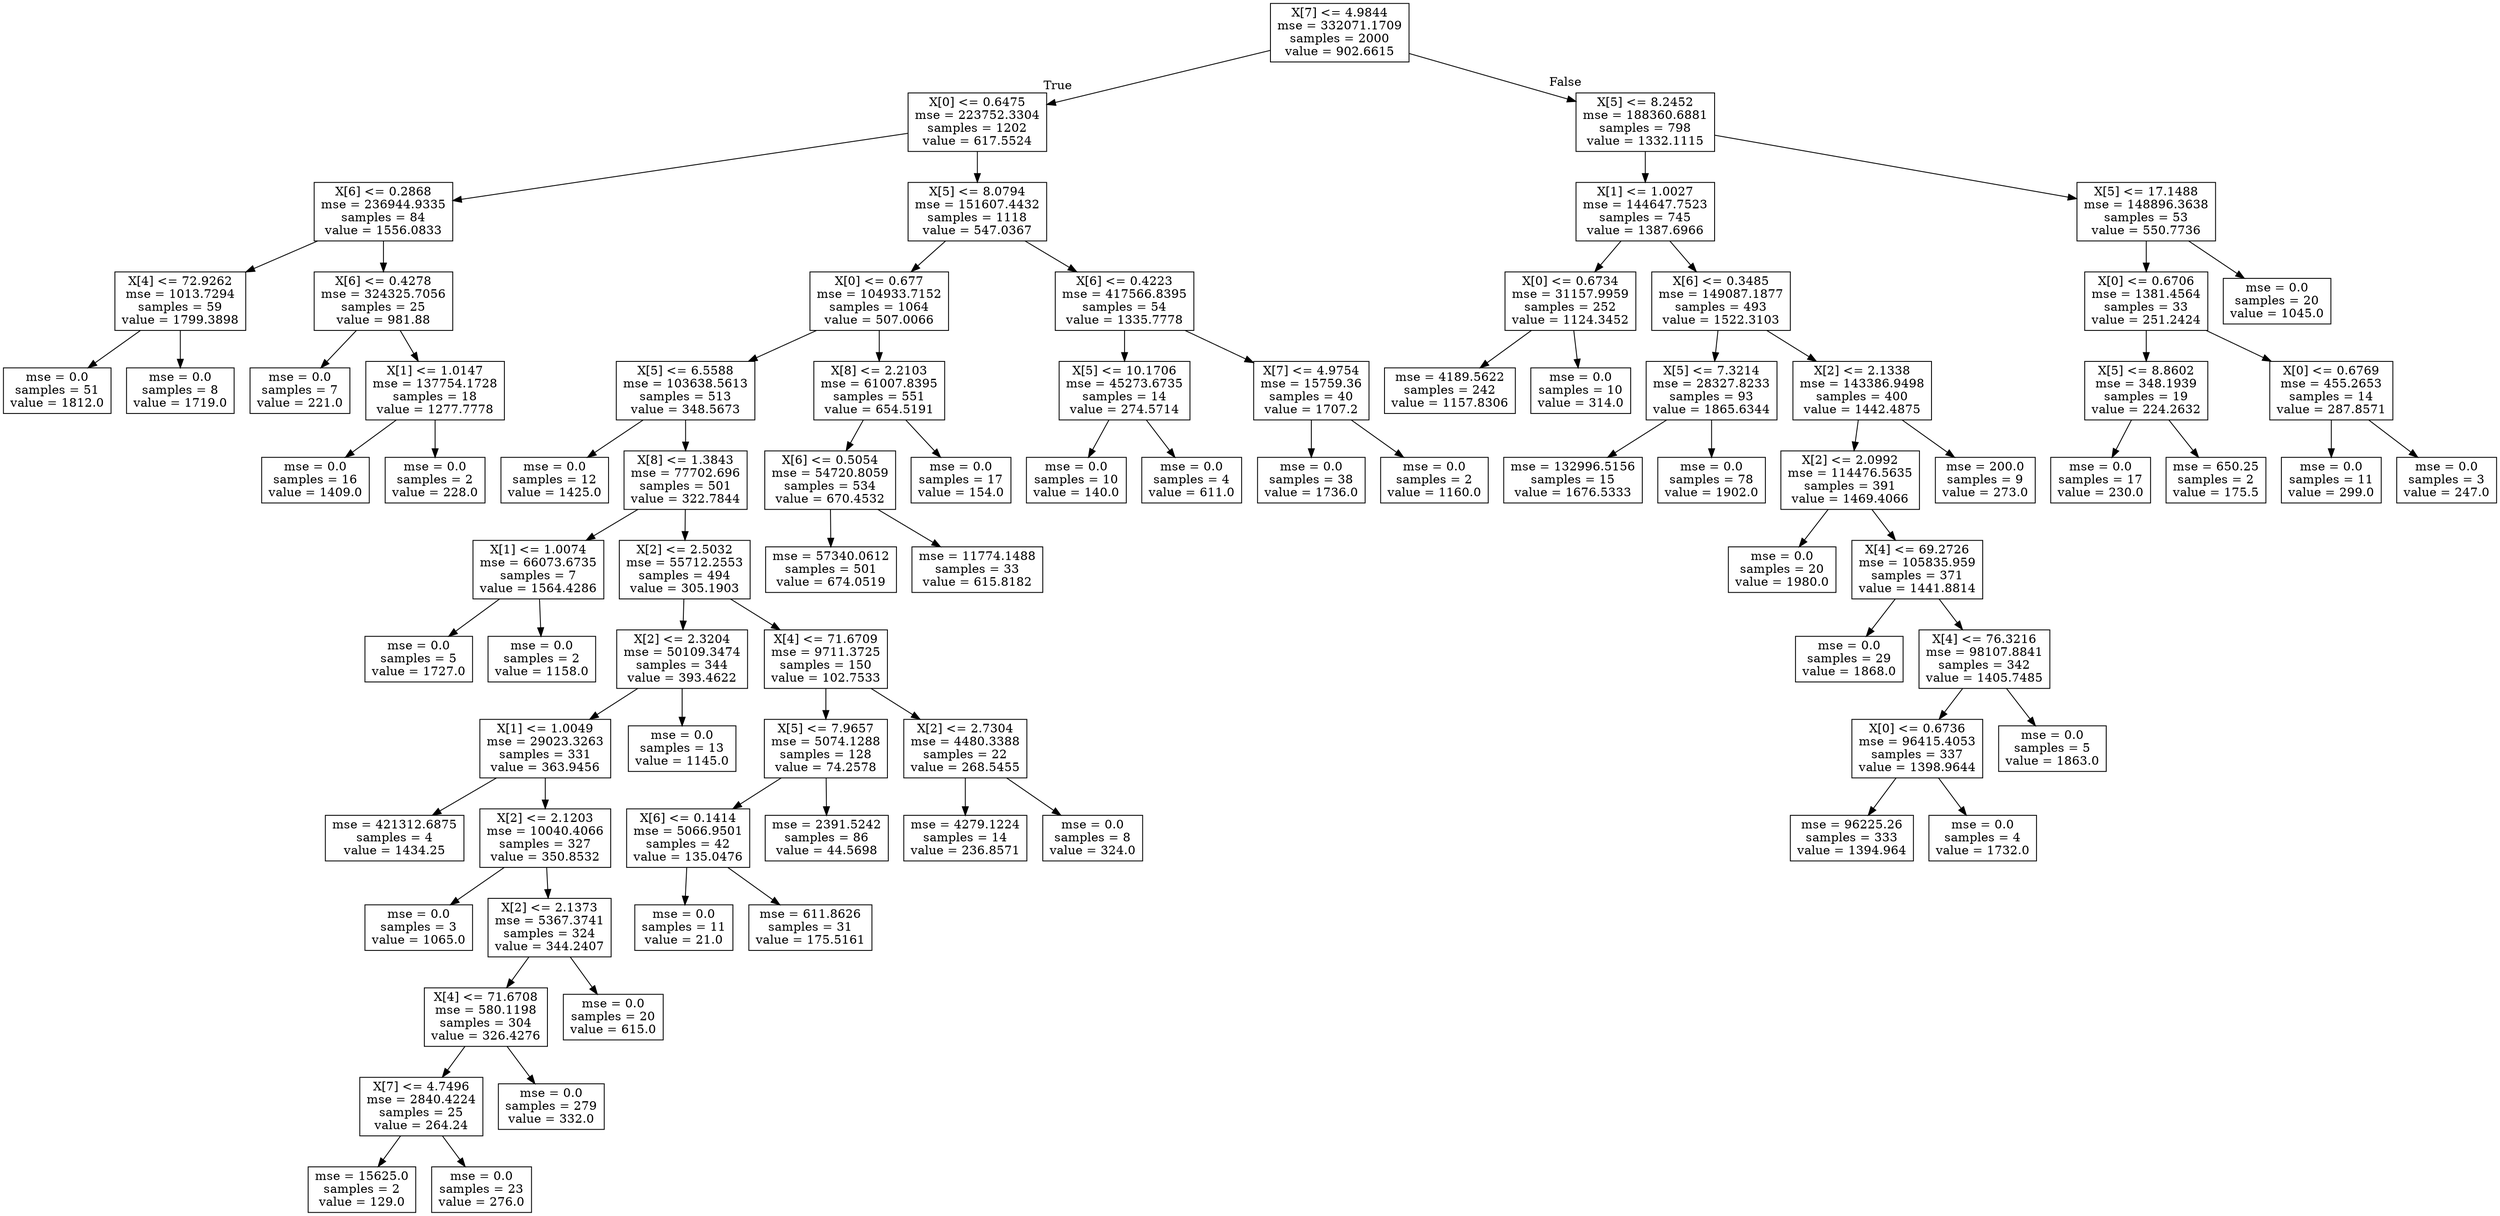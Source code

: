 digraph Tree {
node [shape=box] ;
0 [label="X[7] <= 4.9844\nmse = 332071.1709\nsamples = 2000\nvalue = 902.6615"] ;
1 [label="X[0] <= 0.6475\nmse = 223752.3304\nsamples = 1202\nvalue = 617.5524"] ;
0 -> 1 [labeldistance=2.5, labelangle=45, headlabel="True"] ;
2 [label="X[6] <= 0.2868\nmse = 236944.9335\nsamples = 84\nvalue = 1556.0833"] ;
1 -> 2 ;
3 [label="X[4] <= 72.9262\nmse = 1013.7294\nsamples = 59\nvalue = 1799.3898"] ;
2 -> 3 ;
4 [label="mse = 0.0\nsamples = 51\nvalue = 1812.0"] ;
3 -> 4 ;
5 [label="mse = 0.0\nsamples = 8\nvalue = 1719.0"] ;
3 -> 5 ;
6 [label="X[6] <= 0.4278\nmse = 324325.7056\nsamples = 25\nvalue = 981.88"] ;
2 -> 6 ;
7 [label="mse = 0.0\nsamples = 7\nvalue = 221.0"] ;
6 -> 7 ;
8 [label="X[1] <= 1.0147\nmse = 137754.1728\nsamples = 18\nvalue = 1277.7778"] ;
6 -> 8 ;
9 [label="mse = 0.0\nsamples = 16\nvalue = 1409.0"] ;
8 -> 9 ;
10 [label="mse = 0.0\nsamples = 2\nvalue = 228.0"] ;
8 -> 10 ;
11 [label="X[5] <= 8.0794\nmse = 151607.4432\nsamples = 1118\nvalue = 547.0367"] ;
1 -> 11 ;
12 [label="X[0] <= 0.677\nmse = 104933.7152\nsamples = 1064\nvalue = 507.0066"] ;
11 -> 12 ;
13 [label="X[5] <= 6.5588\nmse = 103638.5613\nsamples = 513\nvalue = 348.5673"] ;
12 -> 13 ;
14 [label="mse = 0.0\nsamples = 12\nvalue = 1425.0"] ;
13 -> 14 ;
15 [label="X[8] <= 1.3843\nmse = 77702.696\nsamples = 501\nvalue = 322.7844"] ;
13 -> 15 ;
16 [label="X[1] <= 1.0074\nmse = 66073.6735\nsamples = 7\nvalue = 1564.4286"] ;
15 -> 16 ;
17 [label="mse = 0.0\nsamples = 5\nvalue = 1727.0"] ;
16 -> 17 ;
18 [label="mse = 0.0\nsamples = 2\nvalue = 1158.0"] ;
16 -> 18 ;
19 [label="X[2] <= 2.5032\nmse = 55712.2553\nsamples = 494\nvalue = 305.1903"] ;
15 -> 19 ;
20 [label="X[2] <= 2.3204\nmse = 50109.3474\nsamples = 344\nvalue = 393.4622"] ;
19 -> 20 ;
21 [label="X[1] <= 1.0049\nmse = 29023.3263\nsamples = 331\nvalue = 363.9456"] ;
20 -> 21 ;
22 [label="mse = 421312.6875\nsamples = 4\nvalue = 1434.25"] ;
21 -> 22 ;
23 [label="X[2] <= 2.1203\nmse = 10040.4066\nsamples = 327\nvalue = 350.8532"] ;
21 -> 23 ;
24 [label="mse = 0.0\nsamples = 3\nvalue = 1065.0"] ;
23 -> 24 ;
25 [label="X[2] <= 2.1373\nmse = 5367.3741\nsamples = 324\nvalue = 344.2407"] ;
23 -> 25 ;
26 [label="X[4] <= 71.6708\nmse = 580.1198\nsamples = 304\nvalue = 326.4276"] ;
25 -> 26 ;
27 [label="X[7] <= 4.7496\nmse = 2840.4224\nsamples = 25\nvalue = 264.24"] ;
26 -> 27 ;
28 [label="mse = 15625.0\nsamples = 2\nvalue = 129.0"] ;
27 -> 28 ;
29 [label="mse = 0.0\nsamples = 23\nvalue = 276.0"] ;
27 -> 29 ;
30 [label="mse = 0.0\nsamples = 279\nvalue = 332.0"] ;
26 -> 30 ;
31 [label="mse = 0.0\nsamples = 20\nvalue = 615.0"] ;
25 -> 31 ;
32 [label="mse = 0.0\nsamples = 13\nvalue = 1145.0"] ;
20 -> 32 ;
33 [label="X[4] <= 71.6709\nmse = 9711.3725\nsamples = 150\nvalue = 102.7533"] ;
19 -> 33 ;
34 [label="X[5] <= 7.9657\nmse = 5074.1288\nsamples = 128\nvalue = 74.2578"] ;
33 -> 34 ;
35 [label="X[6] <= 0.1414\nmse = 5066.9501\nsamples = 42\nvalue = 135.0476"] ;
34 -> 35 ;
36 [label="mse = 0.0\nsamples = 11\nvalue = 21.0"] ;
35 -> 36 ;
37 [label="mse = 611.8626\nsamples = 31\nvalue = 175.5161"] ;
35 -> 37 ;
38 [label="mse = 2391.5242\nsamples = 86\nvalue = 44.5698"] ;
34 -> 38 ;
39 [label="X[2] <= 2.7304\nmse = 4480.3388\nsamples = 22\nvalue = 268.5455"] ;
33 -> 39 ;
40 [label="mse = 4279.1224\nsamples = 14\nvalue = 236.8571"] ;
39 -> 40 ;
41 [label="mse = 0.0\nsamples = 8\nvalue = 324.0"] ;
39 -> 41 ;
42 [label="X[8] <= 2.2103\nmse = 61007.8395\nsamples = 551\nvalue = 654.5191"] ;
12 -> 42 ;
43 [label="X[6] <= 0.5054\nmse = 54720.8059\nsamples = 534\nvalue = 670.4532"] ;
42 -> 43 ;
44 [label="mse = 57340.0612\nsamples = 501\nvalue = 674.0519"] ;
43 -> 44 ;
45 [label="mse = 11774.1488\nsamples = 33\nvalue = 615.8182"] ;
43 -> 45 ;
46 [label="mse = 0.0\nsamples = 17\nvalue = 154.0"] ;
42 -> 46 ;
47 [label="X[6] <= 0.4223\nmse = 417566.8395\nsamples = 54\nvalue = 1335.7778"] ;
11 -> 47 ;
48 [label="X[5] <= 10.1706\nmse = 45273.6735\nsamples = 14\nvalue = 274.5714"] ;
47 -> 48 ;
49 [label="mse = 0.0\nsamples = 10\nvalue = 140.0"] ;
48 -> 49 ;
50 [label="mse = 0.0\nsamples = 4\nvalue = 611.0"] ;
48 -> 50 ;
51 [label="X[7] <= 4.9754\nmse = 15759.36\nsamples = 40\nvalue = 1707.2"] ;
47 -> 51 ;
52 [label="mse = 0.0\nsamples = 38\nvalue = 1736.0"] ;
51 -> 52 ;
53 [label="mse = 0.0\nsamples = 2\nvalue = 1160.0"] ;
51 -> 53 ;
54 [label="X[5] <= 8.2452\nmse = 188360.6881\nsamples = 798\nvalue = 1332.1115"] ;
0 -> 54 [labeldistance=2.5, labelangle=-45, headlabel="False"] ;
55 [label="X[1] <= 1.0027\nmse = 144647.7523\nsamples = 745\nvalue = 1387.6966"] ;
54 -> 55 ;
56 [label="X[0] <= 0.6734\nmse = 31157.9959\nsamples = 252\nvalue = 1124.3452"] ;
55 -> 56 ;
57 [label="mse = 4189.5622\nsamples = 242\nvalue = 1157.8306"] ;
56 -> 57 ;
58 [label="mse = 0.0\nsamples = 10\nvalue = 314.0"] ;
56 -> 58 ;
59 [label="X[6] <= 0.3485\nmse = 149087.1877\nsamples = 493\nvalue = 1522.3103"] ;
55 -> 59 ;
60 [label="X[5] <= 7.3214\nmse = 28327.8233\nsamples = 93\nvalue = 1865.6344"] ;
59 -> 60 ;
61 [label="mse = 132996.5156\nsamples = 15\nvalue = 1676.5333"] ;
60 -> 61 ;
62 [label="mse = 0.0\nsamples = 78\nvalue = 1902.0"] ;
60 -> 62 ;
63 [label="X[2] <= 2.1338\nmse = 143386.9498\nsamples = 400\nvalue = 1442.4875"] ;
59 -> 63 ;
64 [label="X[2] <= 2.0992\nmse = 114476.5635\nsamples = 391\nvalue = 1469.4066"] ;
63 -> 64 ;
65 [label="mse = 0.0\nsamples = 20\nvalue = 1980.0"] ;
64 -> 65 ;
66 [label="X[4] <= 69.2726\nmse = 105835.959\nsamples = 371\nvalue = 1441.8814"] ;
64 -> 66 ;
67 [label="mse = 0.0\nsamples = 29\nvalue = 1868.0"] ;
66 -> 67 ;
68 [label="X[4] <= 76.3216\nmse = 98107.8841\nsamples = 342\nvalue = 1405.7485"] ;
66 -> 68 ;
69 [label="X[0] <= 0.6736\nmse = 96415.4053\nsamples = 337\nvalue = 1398.9644"] ;
68 -> 69 ;
70 [label="mse = 96225.26\nsamples = 333\nvalue = 1394.964"] ;
69 -> 70 ;
71 [label="mse = 0.0\nsamples = 4\nvalue = 1732.0"] ;
69 -> 71 ;
72 [label="mse = 0.0\nsamples = 5\nvalue = 1863.0"] ;
68 -> 72 ;
73 [label="mse = 200.0\nsamples = 9\nvalue = 273.0"] ;
63 -> 73 ;
74 [label="X[5] <= 17.1488\nmse = 148896.3638\nsamples = 53\nvalue = 550.7736"] ;
54 -> 74 ;
75 [label="X[0] <= 0.6706\nmse = 1381.4564\nsamples = 33\nvalue = 251.2424"] ;
74 -> 75 ;
76 [label="X[5] <= 8.8602\nmse = 348.1939\nsamples = 19\nvalue = 224.2632"] ;
75 -> 76 ;
77 [label="mse = 0.0\nsamples = 17\nvalue = 230.0"] ;
76 -> 77 ;
78 [label="mse = 650.25\nsamples = 2\nvalue = 175.5"] ;
76 -> 78 ;
79 [label="X[0] <= 0.6769\nmse = 455.2653\nsamples = 14\nvalue = 287.8571"] ;
75 -> 79 ;
80 [label="mse = 0.0\nsamples = 11\nvalue = 299.0"] ;
79 -> 80 ;
81 [label="mse = 0.0\nsamples = 3\nvalue = 247.0"] ;
79 -> 81 ;
82 [label="mse = 0.0\nsamples = 20\nvalue = 1045.0"] ;
74 -> 82 ;
}